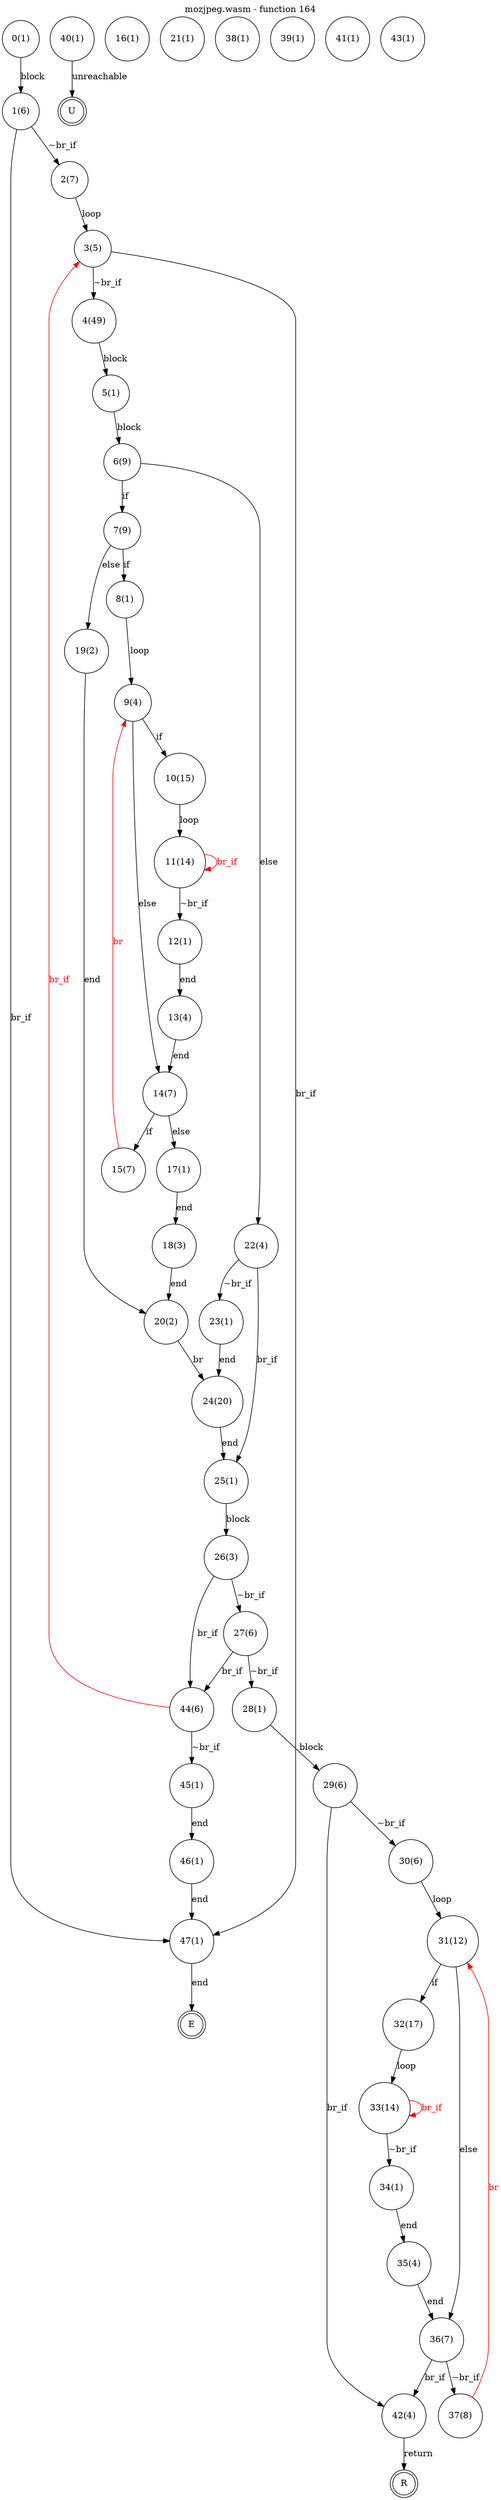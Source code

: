digraph finite_state_machine {
    label = "mozjpeg.wasm - function 164"
    labelloc =  t
    labelfontsize = 16
    labelfontcolor = black
    labelfontname = "Helvetica"
    node [shape = doublecircle]; E U R ;
node [shape=circle, fontcolor=black, style="", label="0(1)"]0
node [shape=circle, fontcolor=black, style="", label="1(6)"]1
node [shape=circle, fontcolor=black, style="", label="2(7)"]2
node [shape=circle, fontcolor=black, style="", label="3(5)"]3
node [shape=circle, fontcolor=black, style="", label="4(49)"]4
node [shape=circle, fontcolor=black, style="", label="5(1)"]5
node [shape=circle, fontcolor=black, style="", label="6(9)"]6
node [shape=circle, fontcolor=black, style="", label="7(9)"]7
node [shape=circle, fontcolor=black, style="", label="8(1)"]8
node [shape=circle, fontcolor=black, style="", label="9(4)"]9
node [shape=circle, fontcolor=black, style="", label="10(15)"]10
node [shape=circle, fontcolor=black, style="", label="11(14)"]11
node [shape=circle, fontcolor=black, style="", label="12(1)"]12
node [shape=circle, fontcolor=black, style="", label="13(4)"]13
node [shape=circle, fontcolor=black, style="", label="14(7)"]14
node [shape=circle, fontcolor=black, style="", label="15(7)"]15
node [shape=circle, fontcolor=black, style="", label="16(1)"]16
node [shape=circle, fontcolor=black, style="", label="17(1)"]17
node [shape=circle, fontcolor=black, style="", label="18(3)"]18
node [shape=circle, fontcolor=black, style="", label="19(2)"]19
node [shape=circle, fontcolor=black, style="", label="20(2)"]20
node [shape=circle, fontcolor=black, style="", label="21(1)"]21
node [shape=circle, fontcolor=black, style="", label="22(4)"]22
node [shape=circle, fontcolor=black, style="", label="23(1)"]23
node [shape=circle, fontcolor=black, style="", label="24(20)"]24
node [shape=circle, fontcolor=black, style="", label="25(1)"]25
node [shape=circle, fontcolor=black, style="", label="26(3)"]26
node [shape=circle, fontcolor=black, style="", label="27(6)"]27
node [shape=circle, fontcolor=black, style="", label="28(1)"]28
node [shape=circle, fontcolor=black, style="", label="29(6)"]29
node [shape=circle, fontcolor=black, style="", label="30(6)"]30
node [shape=circle, fontcolor=black, style="", label="31(12)"]31
node [shape=circle, fontcolor=black, style="", label="32(17)"]32
node [shape=circle, fontcolor=black, style="", label="33(14)"]33
node [shape=circle, fontcolor=black, style="", label="34(1)"]34
node [shape=circle, fontcolor=black, style="", label="35(4)"]35
node [shape=circle, fontcolor=black, style="", label="36(7)"]36
node [shape=circle, fontcolor=black, style="", label="37(8)"]37
node [shape=circle, fontcolor=black, style="", label="38(1)"]38
node [shape=circle, fontcolor=black, style="", label="39(1)"]39
node [shape=circle, fontcolor=black, style="", label="40(1)"]40
node [shape=circle, fontcolor=black, style="", label="41(1)"]41
node [shape=circle, fontcolor=black, style="", label="42(4)"]42
node [shape=circle, fontcolor=black, style="", label="43(1)"]43
node [shape=circle, fontcolor=black, style="", label="44(6)"]44
node [shape=circle, fontcolor=black, style="", label="45(1)"]45
node [shape=circle, fontcolor=black, style="", label="46(1)"]46
node [shape=circle, fontcolor=black, style="", label="47(1)"]47
node [shape=circle, fontcolor=black, style="", label="E"]E
node [shape=circle, fontcolor=black, style="", label="R"]R
node [shape=circle, fontcolor=black, style="", label="U"]U
    0 -> 1[label="block"];
    1 -> 2[label="~br_if"];
    1 -> 47[label="br_if"];
    2 -> 3[label="loop"];
    3 -> 4[label="~br_if"];
    3 -> 47[label="br_if"];
    4 -> 5[label="block"];
    5 -> 6[label="block"];
    6 -> 7[label="if"];
    6 -> 22[label="else"];
    7 -> 8[label="if"];
    7 -> 19[label="else"];
    8 -> 9[label="loop"];
    9 -> 10[label="if"];
    9 -> 14[label="else"];
    10 -> 11[label="loop"];
    11 -> 12[label="~br_if"];
    11 -> 11[color="red" fontcolor="red" label="br_if"];
    12 -> 13[label="end"];
    13 -> 14[label="end"];
    14 -> 15[label="if"];
    14 -> 17[label="else"];
    15 -> 9[color="red" fontcolor="red" label="br"];
    17 -> 18[label="end"];
    18 -> 20[label="end"];
    19 -> 20[label="end"];
    20 -> 24[label="br"];
    22 -> 23[label="~br_if"];
    22 -> 25[label="br_if"];
    23 -> 24[label="end"];
    24 -> 25[label="end"];
    25 -> 26[label="block"];
    26 -> 27[label="~br_if"];
    26 -> 44[label="br_if"];
    27 -> 28[label="~br_if"];
    27 -> 44[label="br_if"];
    28 -> 29[label="block"];
    29 -> 30[label="~br_if"];
    29 -> 42[label="br_if"];
    30 -> 31[label="loop"];
    31 -> 32[label="if"];
    31 -> 36[label="else"];
    32 -> 33[label="loop"];
    33 -> 34[label="~br_if"];
    33 -> 33[color="red" fontcolor="red" label="br_if"];
    34 -> 35[label="end"];
    35 -> 36[label="end"];
    36 -> 37[label="~br_if"];
    36 -> 42[label="br_if"];
    37 -> 31[color="red" fontcolor="red" label="br"];
    40 -> U[label="unreachable"];
    42 -> R[label="return"];
    44 -> 45[label="~br_if"];
    44 -> 3[color="red" fontcolor="red" label="br_if"];
    45 -> 46[label="end"];
    46 -> 47[label="end"];
    47 -> E[label="end"];
}
